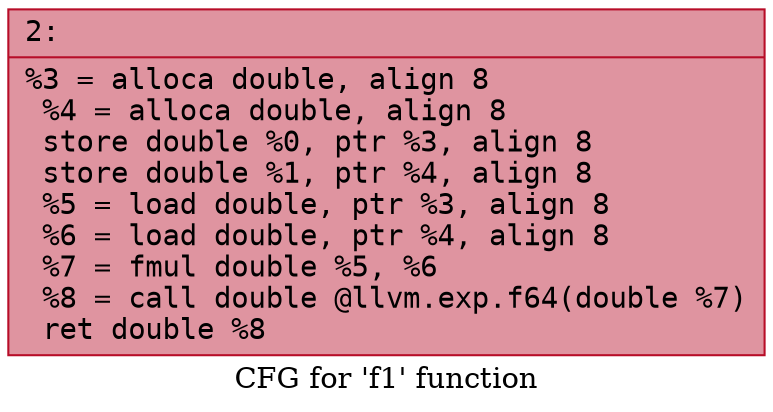 digraph "CFG for 'f1' function" {
	label="CFG for 'f1' function";

	Node0x600000f36fd0 [shape=record,color="#b70d28ff", style=filled, fillcolor="#b70d2870" fontname="Courier",label="{2:\l|  %3 = alloca double, align 8\l  %4 = alloca double, align 8\l  store double %0, ptr %3, align 8\l  store double %1, ptr %4, align 8\l  %5 = load double, ptr %3, align 8\l  %6 = load double, ptr %4, align 8\l  %7 = fmul double %5, %6\l  %8 = call double @llvm.exp.f64(double %7)\l  ret double %8\l}"];
}
